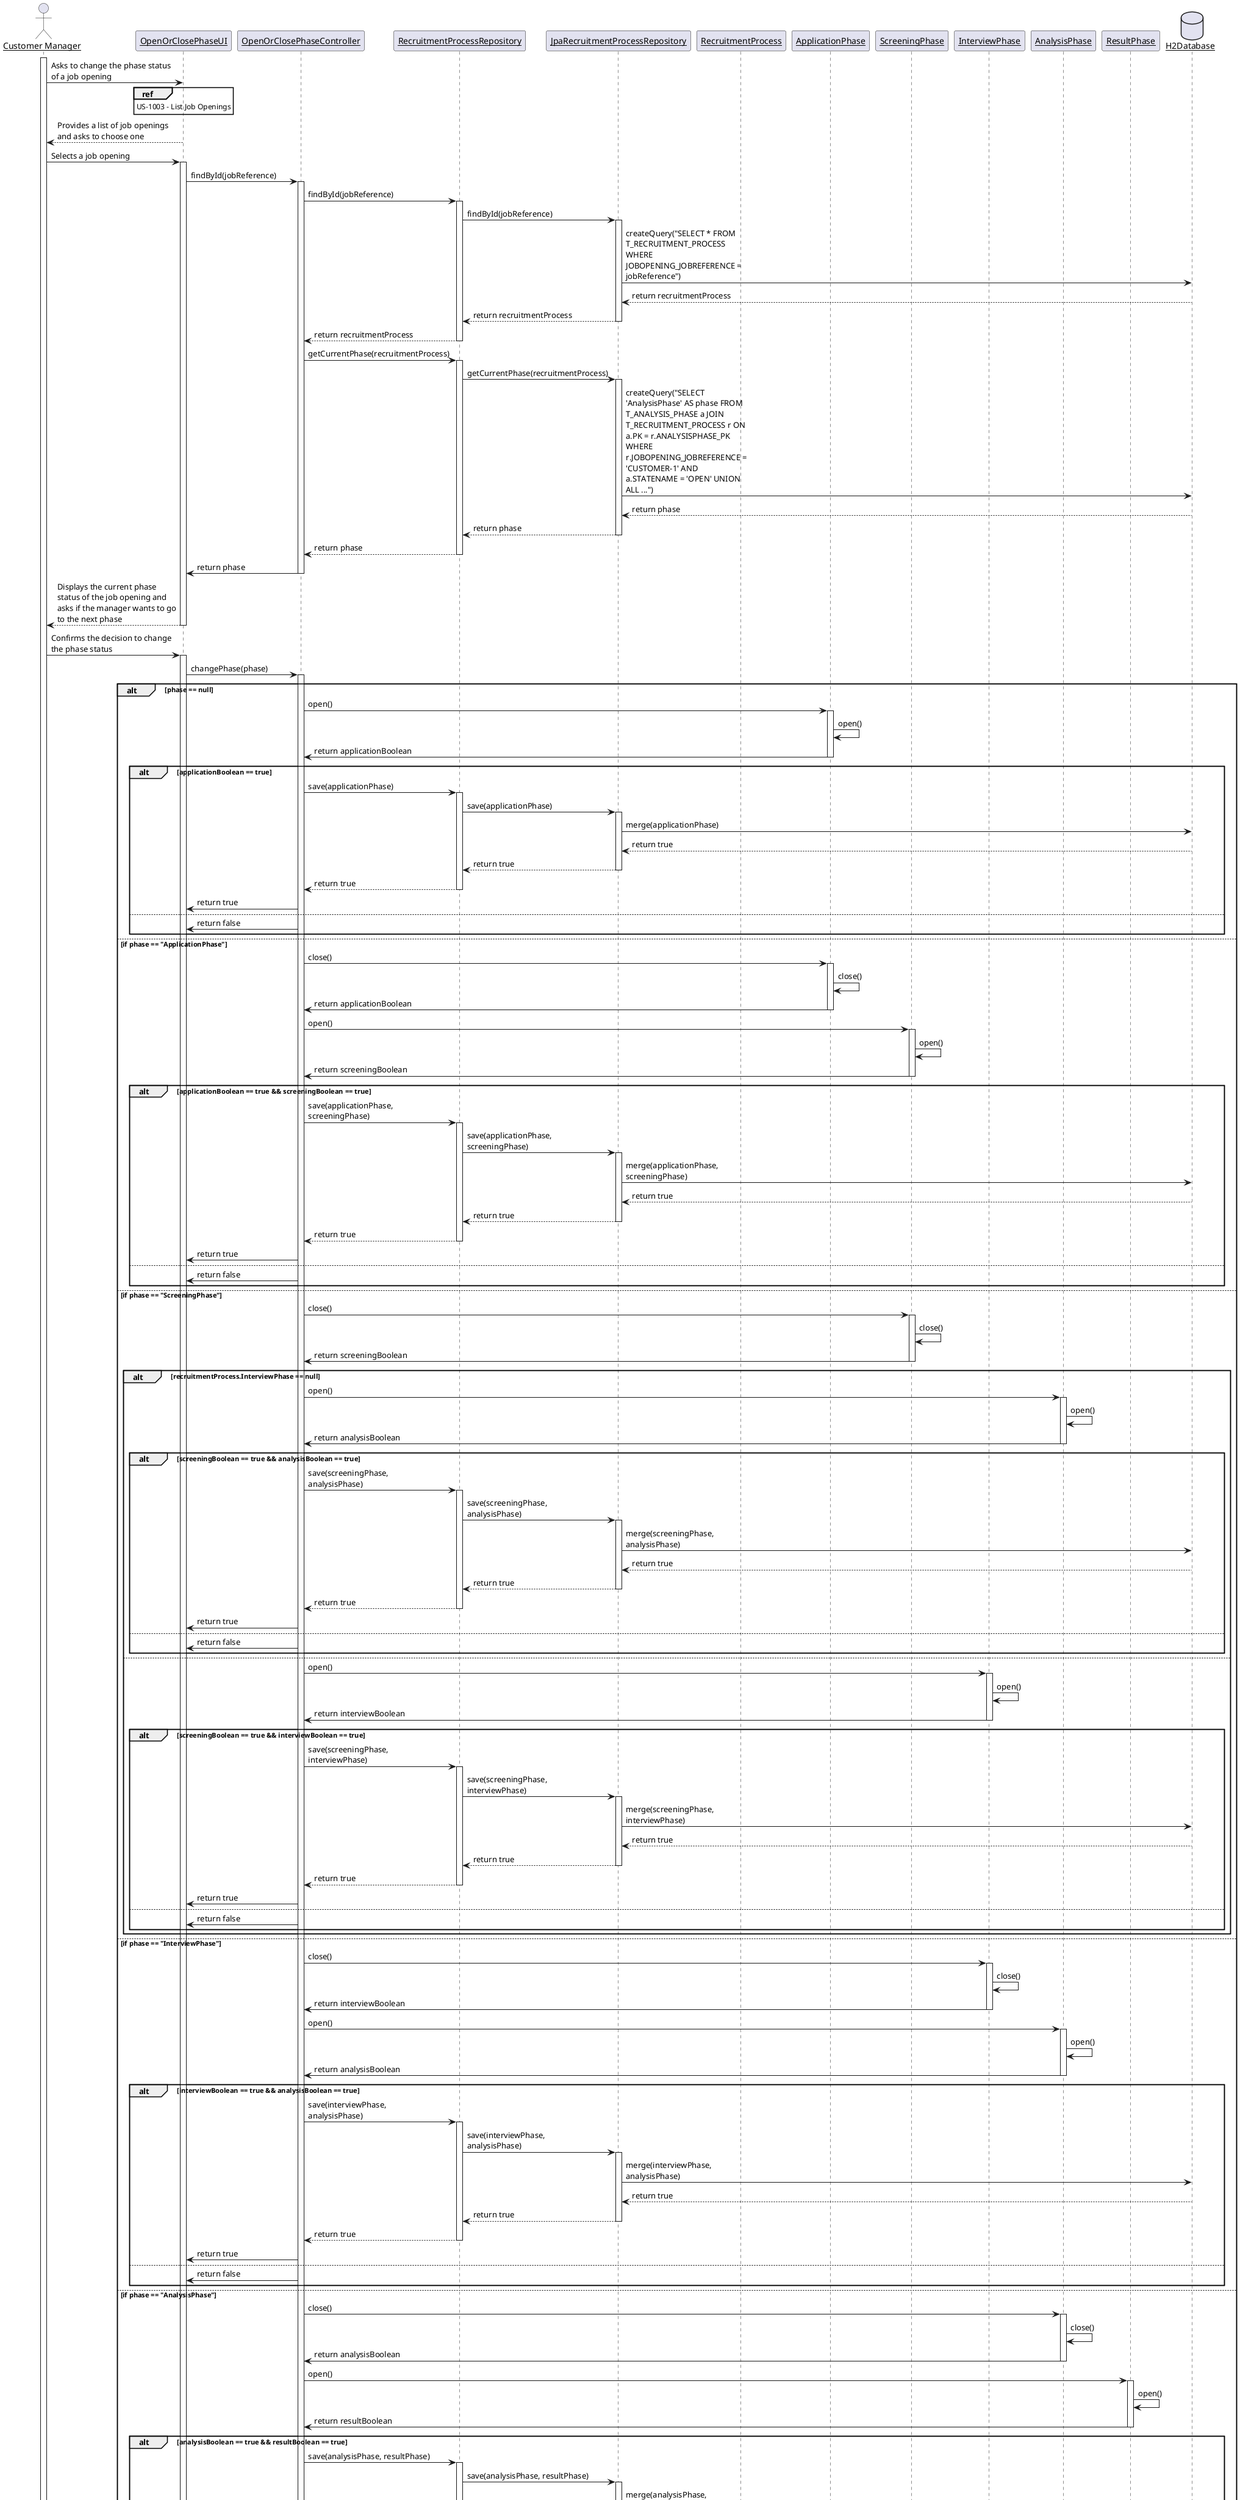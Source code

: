 @startuml
skinparam linetype ortho
skinparam maxmessagesize 200
skinparam sequenceParticipant underline

actor "Customer Manager" as Manager

participant "OpenOrClosePhaseUI" as UI
participant "OpenOrClosePhaseController" as C
participant "RecruitmentProcessRepository" as R
participant "JpaRecruitmentProcessRepository" as RJPA
participant "RecruitmentProcess" as RP
participant "ApplicationPhase" as AP
participant "ScreeningPhase" as SP
participant "InterviewPhase" as IP
participant "AnalysisPhase" as ANP
participant "ResultPhase" as REP
database "H2Database" as DB

activate Manager

Manager -> UI : Asks to change the phase status of a job opening

ref over UI : US-1003 - List Job Openings
UI --> Manager : Provides a list of job openings and asks to choose one

deactivate UI

Manager -> UI : Selects a job opening
activate UI

UI -> C : findById(jobReference)
activate C
C -> R : findById(jobReference)
activate R
R -> RJPA : findById(jobReference)
activate RJPA
RJPA -> DB : createQuery("SELECT * FROM T_RECRUITMENT_PROCESS WHERE JOBOPENING_JOBREFERENCE = jobReference")
DB --> RJPA : return recruitmentProcess
RJPA --> R : return recruitmentProcess
deactivate RJPA
R --> C : return recruitmentProcess
deactivate R

C -> R : getCurrentPhase(recruitmentProcess)
activate R
R -> RJPA : getCurrentPhase(recruitmentProcess)
activate RJPA
RJPA -> DB : createQuery("SELECT 'AnalysisPhase' AS phase FROM T_ANALYSIS_PHASE a JOIN T_RECRUITMENT_PROCESS r ON a.PK = r.ANALYSISPHASE_PK WHERE r.JOBOPENING_JOBREFERENCE = 'CUSTOMER-1' AND a.STATENAME = 'OPEN' UNION ALL ...")
DB --> RJPA : return phase
RJPA --> R : return phase
deactivate RJPA
R --> C : return phase
deactivate R
C -> UI : return phase
deactivate C

UI --> Manager : Displays the current phase status of the job opening and asks if the manager wants to go to the next phase

deactivate UI

Manager -> UI : Confirms the decision to change the phase status
activate UI

UI -> C : changePhase(phase)
activate C
alt phase == null
    C -> AP : open()
    activate AP
    AP -> AP : open()
    AP -> C : return applicationBoolean
    deactivate AP
    alt applicationBoolean == true
        C -> R : save(applicationPhase)
        activate R
        R -> RJPA : save(applicationPhase)
        activate RJPA
        RJPA -> DB : merge(applicationPhase)
        DB --> RJPA : return true
        RJPA --> R : return true
        deactivate RJPA
        R --> C : return true
        deactivate R
        C -> UI : return true
    else
        C -> UI : return false
    end
else if phase == "ApplicationPhase"
    C -> AP : close()
    activate AP
    AP -> AP : close()
    AP -> C : return applicationBoolean
    deactivate AP
    C -> SP : open()
    activate SP
    SP -> SP : open()
    SP -> C : return screeningBoolean
    deactivate SP
    alt applicationBoolean == true && screeningBoolean == true
        C -> R : save(applicationPhase, screeningPhase)
        activate R
        R -> RJPA : save(applicationPhase, screeningPhase)
        activate RJPA
        RJPA -> DB : merge(applicationPhase, screeningPhase)
        DB --> RJPA : return true
        RJPA --> R : return true
        deactivate RJPA
        R --> C : return true
        deactivate R
        C -> UI : return true
    else
        C -> UI : return false
    end
else if phase == "ScreeningPhase"
    C -> SP : close()
    activate SP
    SP -> SP : close()
    SP -> C : return screeningBoolean
    deactivate SP
    alt recruitmentProcess.InterviewPhase == null
        C -> ANP : open()
        activate ANP
        ANP -> ANP : open()
        ANP -> C : return analysisBoolean
        deactivate ANP
        alt screeningBoolean == true && analysisBoolean == true
            C -> R : save(screeningPhase, analysisPhase)
            activate R
            R -> RJPA : save(screeningPhase, analysisPhase)
            activate RJPA
            RJPA -> DB : merge(screeningPhase, analysisPhase)
            DB --> RJPA : return true
            RJPA --> R : return true
            deactivate RJPA
            R --> C : return true
            deactivate R
            C -> UI : return true
        else
            C -> UI : return false
        end
    else
        C -> IP : open()
        activate IP
        IP -> IP : open()
        IP -> C : return interviewBoolean
        deactivate IP
        alt screeningBoolean == true && interviewBoolean == true
            C -> R : save(screeningPhase, interviewPhase)
            activate R
            R -> RJPA : save(screeningPhase, interviewPhase)
            activate RJPA
            RJPA -> DB : merge(screeningPhase, interviewPhase)
            DB --> RJPA : return true
            RJPA --> R : return true
            deactivate RJPA
            R --> C : return true
            deactivate R
            C -> UI : return true
        else
            C -> UI : return false
        end
    end
else if phase == "InterviewPhase"
    C -> IP : close()
    activate IP
    IP -> IP : close()
    IP -> C : return interviewBoolean
    deactivate IP
    C -> ANP : open()
    activate ANP
    ANP -> ANP : open()
    ANP -> C : return analysisBoolean
    deactivate ANP
    alt interviewBoolean == true && analysisBoolean == true
        C -> R : save(interviewPhase, analysisPhase)
        activate R
        R -> RJPA : save(interviewPhase, analysisPhase)
        activate RJPA
        RJPA -> DB : merge(interviewPhase, analysisPhase)
        DB --> RJPA : return true
        RJPA --> R : return true
        deactivate RJPA
        R --> C : return true
        deactivate R
        C -> UI : return true
    else
        C -> UI : return false
    end
else if phase == "AnalysisPhase"
    C -> ANP : close()
    activate ANP
    ANP -> ANP : close()
    ANP -> C : return analysisBoolean
    deactivate ANP
    C -> REP : open()
    activate REP
    REP -> REP : open()
    REP -> C : return resultBoolean
    deactivate REP
    alt analysisBoolean == true && resultBoolean == true
        C -> R : save(analysisPhase, resultPhase)
        activate R
        R -> RJPA : save(analysisPhase, resultPhase)
        activate RJPA
        RJPA -> DB : merge(analysisPhase, resultPhase)
        DB --> RJPA : return true
        RJPA --> R : return true
        deactivate RJPA
        R --> C : return true
        deactivate R
        C -> UI : return true
    else
        C -> UI : return false
    end
else if phase == "ResultPhase"
    C -> REP : close()
    activate REP
    REP -> REP : close()
    REP -> C : return resultBoolean
    deactivate REP
    C -> UI : return resultBoolean
else
    C -> UI : return false
end


    UI --> Manager : Informs success or failure

    deactivate UI
    @enduml